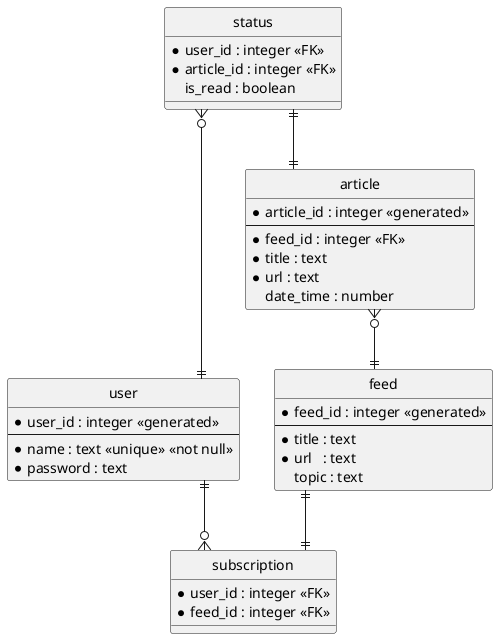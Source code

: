 @startuml
' hide the spot
hide circle

' avoid problems with angled crows feet
skinparam linetype ortho

entity "user" {
  *user_id : integer <<generated>>
  --
  *name : text <<unique>> <<not null>>
  *password : text
}

entity "feed" {
  *feed_id : integer <<generated>>
  --
  *title : text
  *url   : text
  topic : text
}

entity "subscription" {
  *user_id : integer <<FK>>
  *feed_id : integer <<FK>>
}

entity "article" {
  *article_id : integer <<generated>>
  --
  *feed_id : integer <<FK>>
  *title : text
  *url : text
  date_time : number
}

entity "status" {
  *user_id : integer <<FK>>
  *article_id : integer <<FK>>
  is_read : boolean
}

user ||--o{ subscription
feed ||--|| subscription
article }o--|| feed
status }o--|| user
status ||--|| article
@enduml